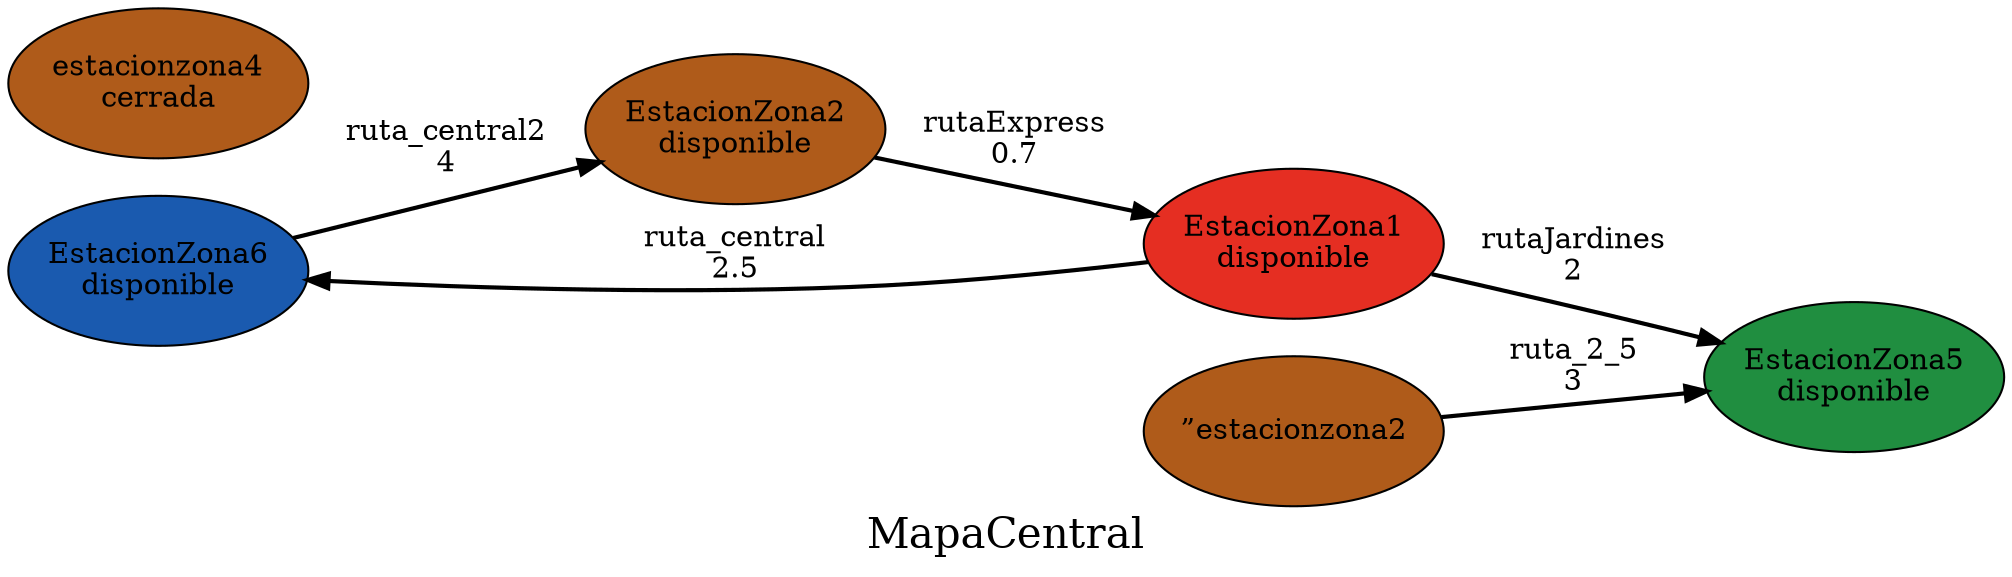 digraph Ruta {
	node [color=black fillcolor="#1A5AAF" fixedsize=true height=1 shape=oval style=filled width=2]
	estacionzona6 [label="EstacionZona6
disponible"]
	node [color=black fillcolor="#AF5B1A" fixedsize=true height=1 shape=oval style=filled width=2]
	estacionzona2 [label="EstacionZona2
disponible"]
	node [color=black fillcolor="#E52E22" fixedsize=true height=1 shape=oval style=filled width=2]
	estacionzona1 [label="EstacionZona1
disponible"]
	node [color=black fillcolor="#208E40" fixedsize=true height=1 shape=oval style=filled width=2]
	estacionzona5 [label="EstacionZona5
disponible"]
	node [color=black fillcolor="#AF5B1A" fixedsize=true height=1 shape=oval style=filled width=2]
	estacionzona4 [label="estacionzona4
cerrada"]
	estacionzona1 -> estacionzona6 [label="ruta_central
2.5" style=bold]
	estacionzona6 -> estacionzona2 [label="ruta_central2
4" style=bold]
	estacionzona2 -> estacionzona1 [label="rutaExpress
0.7" style=bold]
	estacionzona1 -> estacionzona5 [label="rutaJardines
2" style=bold]
	"”estacionzona2" -> estacionzona5 [label="ruta_2_5
3" style=bold]
	overlap=false
	label=MapaCentral
	fontsize=20
	rankdir=LR
}
